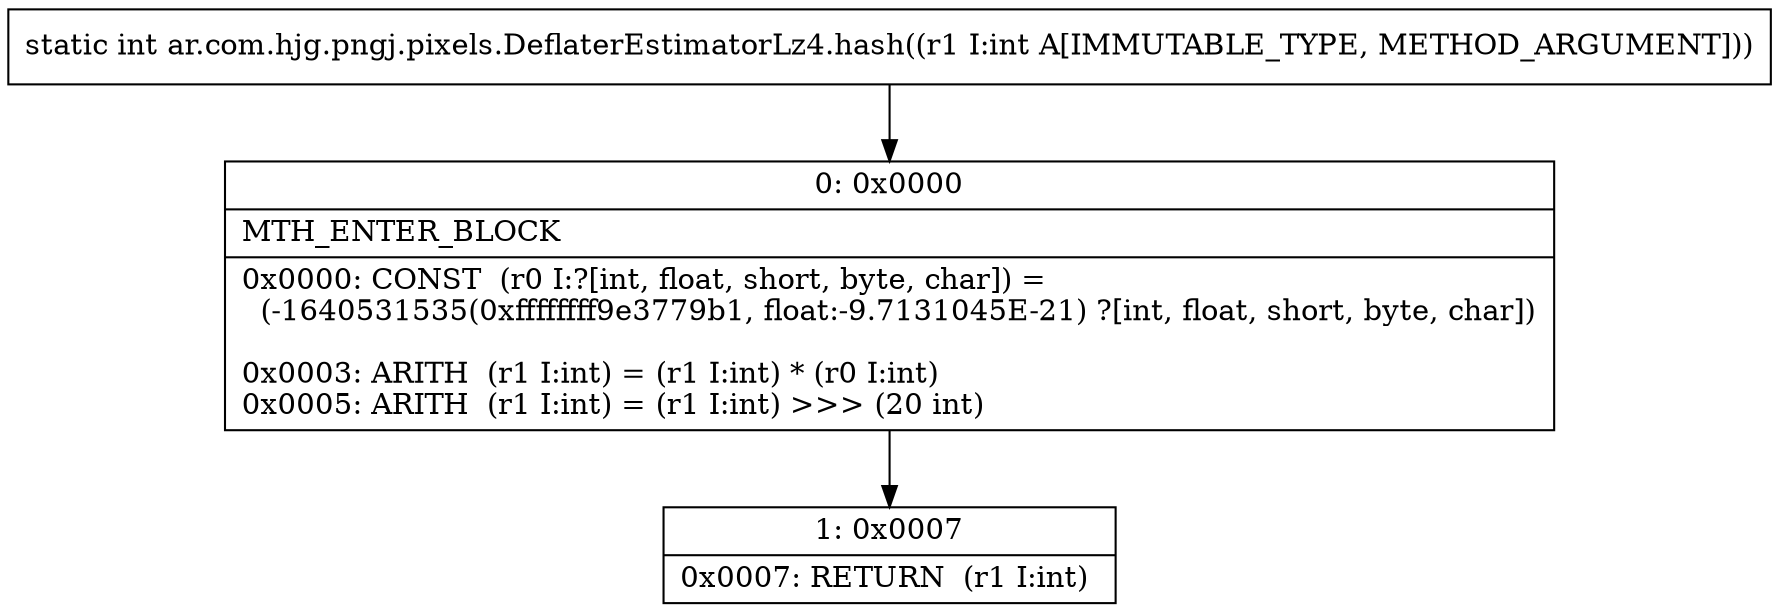 digraph "CFG forar.com.hjg.pngj.pixels.DeflaterEstimatorLz4.hash(I)I" {
Node_0 [shape=record,label="{0\:\ 0x0000|MTH_ENTER_BLOCK\l|0x0000: CONST  (r0 I:?[int, float, short, byte, char]) = \l  (\-1640531535(0xffffffff9e3779b1, float:\-9.7131045E\-21) ?[int, float, short, byte, char])\l \l0x0003: ARITH  (r1 I:int) = (r1 I:int) * (r0 I:int) \l0x0005: ARITH  (r1 I:int) = (r1 I:int) \>\>\> (20 int) \l}"];
Node_1 [shape=record,label="{1\:\ 0x0007|0x0007: RETURN  (r1 I:int) \l}"];
MethodNode[shape=record,label="{static int ar.com.hjg.pngj.pixels.DeflaterEstimatorLz4.hash((r1 I:int A[IMMUTABLE_TYPE, METHOD_ARGUMENT])) }"];
MethodNode -> Node_0;
Node_0 -> Node_1;
}


